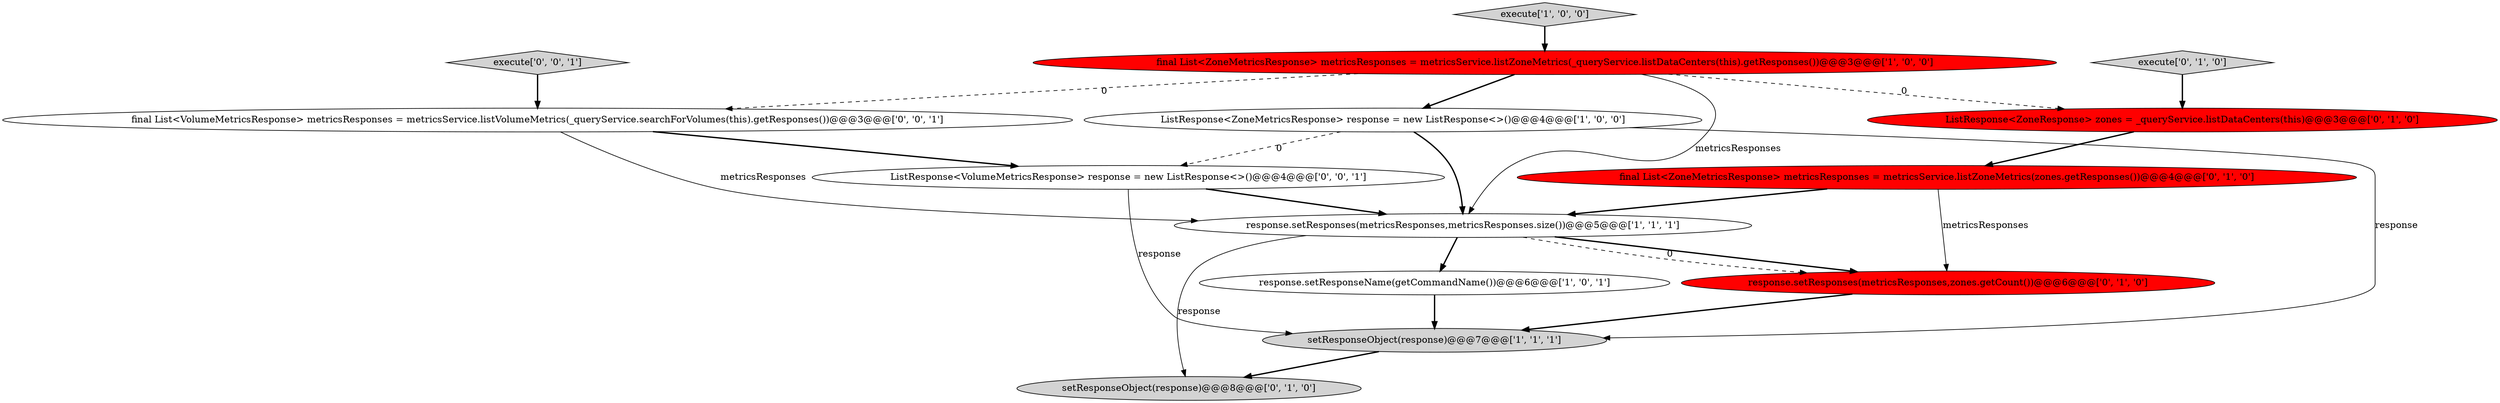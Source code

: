 digraph {
11 [style = filled, label = "execute['0', '0', '1']", fillcolor = lightgray, shape = diamond image = "AAA0AAABBB3BBB"];
6 [style = filled, label = "execute['0', '1', '0']", fillcolor = lightgray, shape = diamond image = "AAA0AAABBB2BBB"];
8 [style = filled, label = "setResponseObject(response)@@@8@@@['0', '1', '0']", fillcolor = lightgray, shape = ellipse image = "AAA0AAABBB2BBB"];
4 [style = filled, label = "final List<ZoneMetricsResponse> metricsResponses = metricsService.listZoneMetrics(_queryService.listDataCenters(this).getResponses())@@@3@@@['1', '0', '0']", fillcolor = red, shape = ellipse image = "AAA1AAABBB1BBB"];
3 [style = filled, label = "response.setResponseName(getCommandName())@@@6@@@['1', '0', '1']", fillcolor = white, shape = ellipse image = "AAA0AAABBB1BBB"];
0 [style = filled, label = "ListResponse<ZoneMetricsResponse> response = new ListResponse<>()@@@4@@@['1', '0', '0']", fillcolor = white, shape = ellipse image = "AAA0AAABBB1BBB"];
5 [style = filled, label = "setResponseObject(response)@@@7@@@['1', '1', '1']", fillcolor = lightgray, shape = ellipse image = "AAA0AAABBB1BBB"];
10 [style = filled, label = "ListResponse<ZoneResponse> zones = _queryService.listDataCenters(this)@@@3@@@['0', '1', '0']", fillcolor = red, shape = ellipse image = "AAA1AAABBB2BBB"];
13 [style = filled, label = "ListResponse<VolumeMetricsResponse> response = new ListResponse<>()@@@4@@@['0', '0', '1']", fillcolor = white, shape = ellipse image = "AAA0AAABBB3BBB"];
2 [style = filled, label = "execute['1', '0', '0']", fillcolor = lightgray, shape = diamond image = "AAA0AAABBB1BBB"];
7 [style = filled, label = "response.setResponses(metricsResponses,zones.getCount())@@@6@@@['0', '1', '0']", fillcolor = red, shape = ellipse image = "AAA1AAABBB2BBB"];
12 [style = filled, label = "final List<VolumeMetricsResponse> metricsResponses = metricsService.listVolumeMetrics(_queryService.searchForVolumes(this).getResponses())@@@3@@@['0', '0', '1']", fillcolor = white, shape = ellipse image = "AAA0AAABBB3BBB"];
9 [style = filled, label = "final List<ZoneMetricsResponse> metricsResponses = metricsService.listZoneMetrics(zones.getResponses())@@@4@@@['0', '1', '0']", fillcolor = red, shape = ellipse image = "AAA1AAABBB2BBB"];
1 [style = filled, label = "response.setResponses(metricsResponses,metricsResponses.size())@@@5@@@['1', '1', '1']", fillcolor = white, shape = ellipse image = "AAA0AAABBB1BBB"];
5->8 [style = bold, label=""];
0->5 [style = solid, label="response"];
1->3 [style = bold, label=""];
13->5 [style = solid, label="response"];
11->12 [style = bold, label=""];
2->4 [style = bold, label=""];
1->7 [style = bold, label=""];
13->1 [style = bold, label=""];
4->0 [style = bold, label=""];
4->12 [style = dashed, label="0"];
4->1 [style = solid, label="metricsResponses"];
12->13 [style = bold, label=""];
3->5 [style = bold, label=""];
7->5 [style = bold, label=""];
1->8 [style = solid, label="response"];
0->1 [style = bold, label=""];
6->10 [style = bold, label=""];
0->13 [style = dashed, label="0"];
9->7 [style = solid, label="metricsResponses"];
12->1 [style = solid, label="metricsResponses"];
10->9 [style = bold, label=""];
1->7 [style = dashed, label="0"];
9->1 [style = bold, label=""];
4->10 [style = dashed, label="0"];
}
